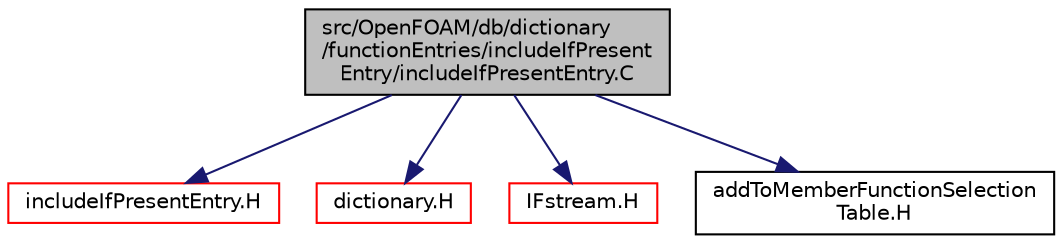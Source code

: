 digraph "src/OpenFOAM/db/dictionary/functionEntries/includeIfPresentEntry/includeIfPresentEntry.C"
{
  bgcolor="transparent";
  edge [fontname="Helvetica",fontsize="10",labelfontname="Helvetica",labelfontsize="10"];
  node [fontname="Helvetica",fontsize="10",shape=record];
  Node0 [label="src/OpenFOAM/db/dictionary\l/functionEntries/includeIfPresent\lEntry/includeIfPresentEntry.C",height=0.2,width=0.4,color="black", fillcolor="grey75", style="filled", fontcolor="black"];
  Node0 -> Node1 [color="midnightblue",fontsize="10",style="solid",fontname="Helvetica"];
  Node1 [label="includeIfPresentEntry.H",height=0.2,width=0.4,color="red",URL="$a09572.html"];
  Node0 -> Node70 [color="midnightblue",fontsize="10",style="solid",fontname="Helvetica"];
  Node70 [label="dictionary.H",height=0.2,width=0.4,color="red",URL="$a09506.html"];
  Node0 -> Node89 [color="midnightblue",fontsize="10",style="solid",fontname="Helvetica"];
  Node89 [label="IFstream.H",height=0.2,width=0.4,color="red",URL="$a09785.html"];
  Node0 -> Node93 [color="midnightblue",fontsize="10",style="solid",fontname="Helvetica"];
  Node93 [label="addToMemberFunctionSelection\lTable.H",height=0.2,width=0.4,color="black",URL="$a09995.html",tooltip="Macros for easy insertion into member function selection tables. "];
}

